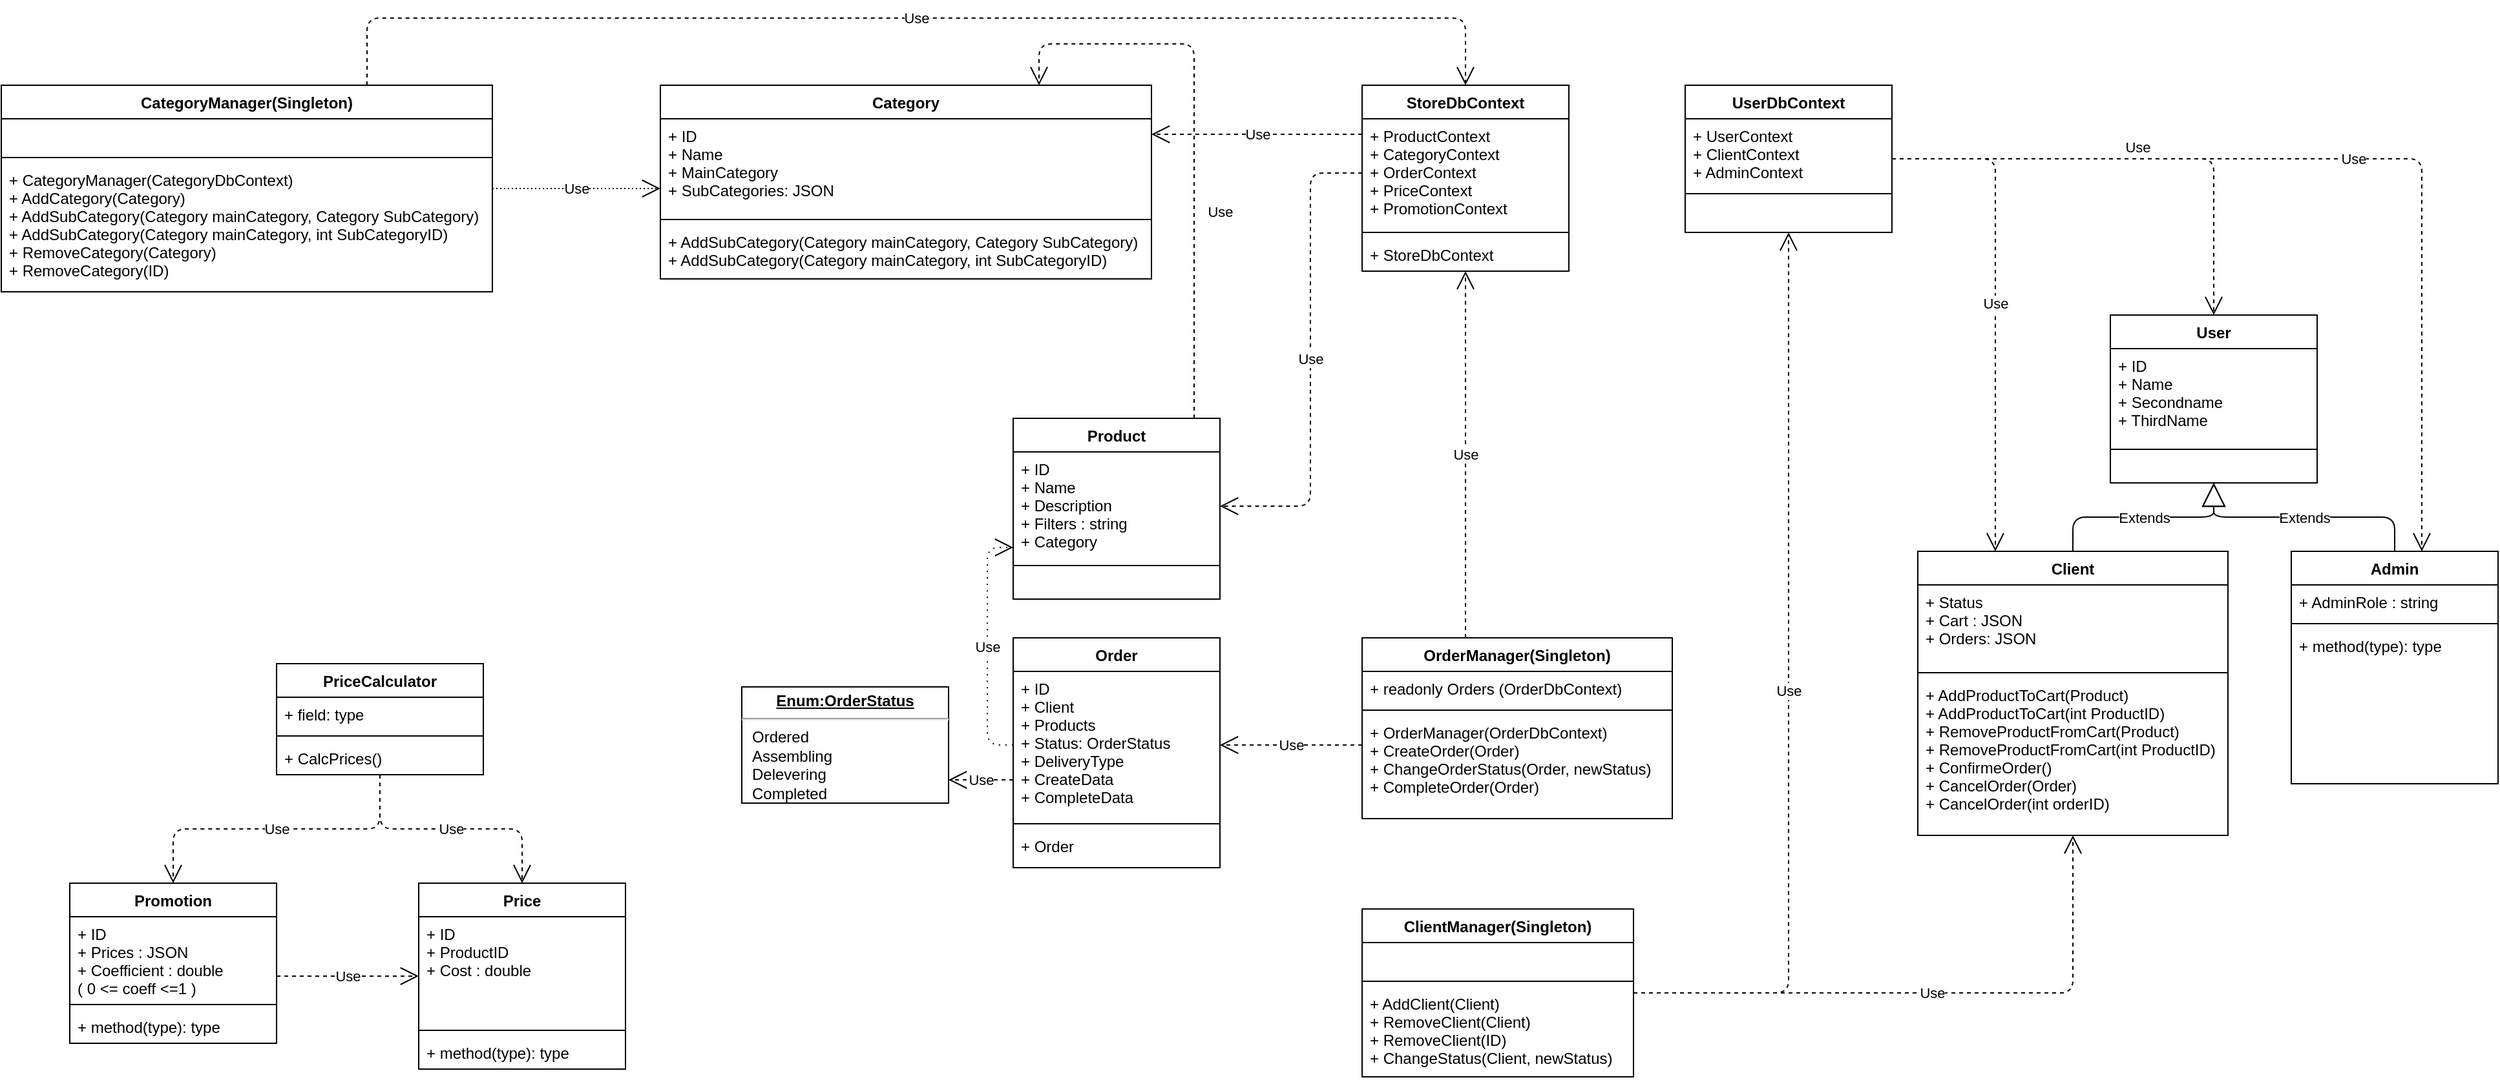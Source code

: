 <mxfile version="14.0.1" type="github">
  <diagram id="ccfgcRXVULgk-GNFtkvl" name="Page-1">
    <mxGraphModel dx="2208" dy="795" grid="1" gridSize="10" guides="1" tooltips="1" connect="1" arrows="1" fold="1" page="1" pageScale="1" pageWidth="827" pageHeight="1169" math="0" shadow="0">
      <root>
        <mxCell id="0" />
        <mxCell id="1" parent="0" />
        <mxCell id="t8-AK38QEtl_F5lhsWh6-1" value="Product" style="swimlane;fontStyle=1;align=center;verticalAlign=top;childLayout=stackLayout;horizontal=1;startSize=26;horizontalStack=0;resizeParent=1;resizeParentMax=0;resizeLast=0;collapsible=1;marginBottom=0;" parent="1" vertex="1">
          <mxGeometry x="370" y="370" width="160" height="140" as="geometry" />
        </mxCell>
        <mxCell id="t8-AK38QEtl_F5lhsWh6-2" value="+ ID&#xa;+ Name&#xa;+ Description&#xa;+ Filters : string&#xa;+ Category" style="text;strokeColor=none;fillColor=none;align=left;verticalAlign=top;spacingLeft=4;spacingRight=4;overflow=hidden;rotatable=0;points=[[0,0.5],[1,0.5]];portConstraint=eastwest;" parent="t8-AK38QEtl_F5lhsWh6-1" vertex="1">
          <mxGeometry y="26" width="160" height="84" as="geometry" />
        </mxCell>
        <mxCell id="t8-AK38QEtl_F5lhsWh6-3" value="" style="line;strokeWidth=1;fillColor=none;align=left;verticalAlign=middle;spacingTop=-1;spacingLeft=3;spacingRight=3;rotatable=0;labelPosition=right;points=[];portConstraint=eastwest;" parent="t8-AK38QEtl_F5lhsWh6-1" vertex="1">
          <mxGeometry y="110" width="160" height="8" as="geometry" />
        </mxCell>
        <mxCell id="t8-AK38QEtl_F5lhsWh6-4" value=" " style="text;strokeColor=none;fillColor=none;align=left;verticalAlign=top;spacingLeft=4;spacingRight=4;overflow=hidden;rotatable=0;points=[[0,0.5],[1,0.5]];portConstraint=eastwest;" parent="t8-AK38QEtl_F5lhsWh6-1" vertex="1">
          <mxGeometry y="118" width="160" height="22" as="geometry" />
        </mxCell>
        <mxCell id="xCEp696OU6FZXGWBjgtu-13" value="Category" style="swimlane;fontStyle=1;align=center;verticalAlign=top;childLayout=stackLayout;horizontal=1;startSize=26;horizontalStack=0;resizeParent=1;resizeParentMax=0;resizeLast=0;collapsible=1;marginBottom=0;" parent="1" vertex="1">
          <mxGeometry x="97" y="112" width="380" height="150" as="geometry" />
        </mxCell>
        <mxCell id="xCEp696OU6FZXGWBjgtu-14" value="+ ID&#xa;+ Name&#xa;+ MainCategory&#xa;+ SubCategories: JSON" style="text;strokeColor=none;fillColor=none;align=left;verticalAlign=top;spacingLeft=4;spacingRight=4;overflow=hidden;rotatable=0;points=[[0,0.5],[1,0.5]];portConstraint=eastwest;" parent="xCEp696OU6FZXGWBjgtu-13" vertex="1">
          <mxGeometry y="26" width="380" height="74" as="geometry" />
        </mxCell>
        <mxCell id="xCEp696OU6FZXGWBjgtu-15" value="" style="line;strokeWidth=1;fillColor=none;align=left;verticalAlign=middle;spacingTop=-1;spacingLeft=3;spacingRight=3;rotatable=0;labelPosition=right;points=[];portConstraint=eastwest;" parent="xCEp696OU6FZXGWBjgtu-13" vertex="1">
          <mxGeometry y="100" width="380" height="8" as="geometry" />
        </mxCell>
        <mxCell id="xCEp696OU6FZXGWBjgtu-16" value="+ AddSubCategory(Category mainCategory, Category SubCategory)&#xa;+ AddSubCategory(Category mainCategory, int SubCategoryID)" style="text;strokeColor=none;fillColor=none;align=left;verticalAlign=top;spacingLeft=4;spacingRight=4;overflow=hidden;rotatable=0;points=[[0,0.5],[1,0.5]];portConstraint=eastwest;" parent="xCEp696OU6FZXGWBjgtu-13" vertex="1">
          <mxGeometry y="108" width="380" height="42" as="geometry" />
        </mxCell>
        <mxCell id="Ko4EwIO6dEaTH60689tN-1" value="StoreDbContext" style="swimlane;fontStyle=1;align=center;verticalAlign=top;childLayout=stackLayout;horizontal=1;startSize=26;horizontalStack=0;resizeParent=1;resizeParentMax=0;resizeLast=0;collapsible=1;marginBottom=0;" parent="1" vertex="1">
          <mxGeometry x="640" y="112" width="160" height="144" as="geometry" />
        </mxCell>
        <mxCell id="Ko4EwIO6dEaTH60689tN-2" value="+ ProductContext&#xa;+ CategoryContext&#xa;+ OrderContext&#xa;+ PriceContext&#xa;+ PromotionContext" style="text;strokeColor=none;fillColor=none;align=left;verticalAlign=top;spacingLeft=4;spacingRight=4;overflow=hidden;rotatable=0;points=[[0,0.5],[1,0.5]];portConstraint=eastwest;" parent="Ko4EwIO6dEaTH60689tN-1" vertex="1">
          <mxGeometry y="26" width="160" height="84" as="geometry" />
        </mxCell>
        <mxCell id="Ko4EwIO6dEaTH60689tN-3" value="" style="line;strokeWidth=1;fillColor=none;align=left;verticalAlign=middle;spacingTop=-1;spacingLeft=3;spacingRight=3;rotatable=0;labelPosition=right;points=[];portConstraint=eastwest;" parent="Ko4EwIO6dEaTH60689tN-1" vertex="1">
          <mxGeometry y="110" width="160" height="8" as="geometry" />
        </mxCell>
        <mxCell id="Ko4EwIO6dEaTH60689tN-4" value="+ StoreDbContext" style="text;strokeColor=none;fillColor=none;align=left;verticalAlign=top;spacingLeft=4;spacingRight=4;overflow=hidden;rotatable=0;points=[[0,0.5],[1,0.5]];portConstraint=eastwest;" parent="Ko4EwIO6dEaTH60689tN-1" vertex="1">
          <mxGeometry y="118" width="160" height="26" as="geometry" />
        </mxCell>
        <mxCell id="Ko4EwIO6dEaTH60689tN-9" value="User" style="swimlane;fontStyle=1;align=center;verticalAlign=top;childLayout=stackLayout;horizontal=1;startSize=26;horizontalStack=0;resizeParent=1;resizeParentMax=0;resizeLast=0;collapsible=1;marginBottom=0;" parent="1" vertex="1">
          <mxGeometry x="1219" y="290" width="160" height="130" as="geometry" />
        </mxCell>
        <mxCell id="Ko4EwIO6dEaTH60689tN-10" value="+ ID&#xa;+ Name&#xa;+ Secondname&#xa;+ ThirdName" style="text;strokeColor=none;fillColor=none;align=left;verticalAlign=top;spacingLeft=4;spacingRight=4;overflow=hidden;rotatable=0;points=[[0,0.5],[1,0.5]];portConstraint=eastwest;" parent="Ko4EwIO6dEaTH60689tN-9" vertex="1">
          <mxGeometry y="26" width="160" height="74" as="geometry" />
        </mxCell>
        <mxCell id="Ko4EwIO6dEaTH60689tN-11" value="" style="line;strokeWidth=1;fillColor=none;align=left;verticalAlign=middle;spacingTop=-1;spacingLeft=3;spacingRight=3;rotatable=0;labelPosition=right;points=[];portConstraint=eastwest;" parent="Ko4EwIO6dEaTH60689tN-9" vertex="1">
          <mxGeometry y="100" width="160" height="8" as="geometry" />
        </mxCell>
        <mxCell id="Ko4EwIO6dEaTH60689tN-12" value=" " style="text;strokeColor=none;fillColor=none;align=left;verticalAlign=top;spacingLeft=4;spacingRight=4;overflow=hidden;rotatable=0;points=[[0,0.5],[1,0.5]];portConstraint=eastwest;" parent="Ko4EwIO6dEaTH60689tN-9" vertex="1">
          <mxGeometry y="108" width="160" height="22" as="geometry" />
        </mxCell>
        <mxCell id="Ko4EwIO6dEaTH60689tN-13" value="Client" style="swimlane;fontStyle=1;align=center;verticalAlign=top;childLayout=stackLayout;horizontal=1;startSize=26;horizontalStack=0;resizeParent=1;resizeParentMax=0;resizeLast=0;collapsible=1;marginBottom=0;" parent="1" vertex="1">
          <mxGeometry x="1070" y="473" width="240" height="220" as="geometry" />
        </mxCell>
        <mxCell id="Ko4EwIO6dEaTH60689tN-14" value="+ Status&#xa;+ Cart : JSON&#xa;+ Orders: JSON" style="text;strokeColor=none;fillColor=none;align=left;verticalAlign=top;spacingLeft=4;spacingRight=4;overflow=hidden;rotatable=0;points=[[0,0.5],[1,0.5]];portConstraint=eastwest;" parent="Ko4EwIO6dEaTH60689tN-13" vertex="1">
          <mxGeometry y="26" width="240" height="64" as="geometry" />
        </mxCell>
        <mxCell id="Ko4EwIO6dEaTH60689tN-15" value="" style="line;strokeWidth=1;fillColor=none;align=left;verticalAlign=middle;spacingTop=-1;spacingLeft=3;spacingRight=3;rotatable=0;labelPosition=right;points=[];portConstraint=eastwest;" parent="Ko4EwIO6dEaTH60689tN-13" vertex="1">
          <mxGeometry y="90" width="240" height="8" as="geometry" />
        </mxCell>
        <mxCell id="Ko4EwIO6dEaTH60689tN-16" value="+ AddProductToCart(Product)&#xa;+ AddProductToCart(int ProductID)&#xa;+ RemoveProductFromCart(Product)&#xa;+ RemoveProductFromCart(int ProductID)&#xa;+ ConfirmeOrder()&#xa;+ CancelOrder(Order)&#xa;+ CancelOrder(int orderID)" style="text;strokeColor=none;fillColor=none;align=left;verticalAlign=top;spacingLeft=4;spacingRight=4;overflow=hidden;rotatable=0;points=[[0,0.5],[1,0.5]];portConstraint=eastwest;" parent="Ko4EwIO6dEaTH60689tN-13" vertex="1">
          <mxGeometry y="98" width="240" height="122" as="geometry" />
        </mxCell>
        <mxCell id="Ko4EwIO6dEaTH60689tN-17" value="Admin" style="swimlane;fontStyle=1;align=center;verticalAlign=top;childLayout=stackLayout;horizontal=1;startSize=26;horizontalStack=0;resizeParent=1;resizeParentMax=0;resizeLast=0;collapsible=1;marginBottom=0;" parent="1" vertex="1">
          <mxGeometry x="1359" y="473" width="160" height="180" as="geometry" />
        </mxCell>
        <mxCell id="Ko4EwIO6dEaTH60689tN-18" value="+ AdminRole : string" style="text;strokeColor=none;fillColor=none;align=left;verticalAlign=top;spacingLeft=4;spacingRight=4;overflow=hidden;rotatable=0;points=[[0,0.5],[1,0.5]];portConstraint=eastwest;" parent="Ko4EwIO6dEaTH60689tN-17" vertex="1">
          <mxGeometry y="26" width="160" height="26" as="geometry" />
        </mxCell>
        <mxCell id="Ko4EwIO6dEaTH60689tN-19" value="" style="line;strokeWidth=1;fillColor=none;align=left;verticalAlign=middle;spacingTop=-1;spacingLeft=3;spacingRight=3;rotatable=0;labelPosition=right;points=[];portConstraint=eastwest;" parent="Ko4EwIO6dEaTH60689tN-17" vertex="1">
          <mxGeometry y="52" width="160" height="8" as="geometry" />
        </mxCell>
        <mxCell id="Ko4EwIO6dEaTH60689tN-20" value="+ method(type): type" style="text;strokeColor=none;fillColor=none;align=left;verticalAlign=top;spacingLeft=4;spacingRight=4;overflow=hidden;rotatable=0;points=[[0,0.5],[1,0.5]];portConstraint=eastwest;" parent="Ko4EwIO6dEaTH60689tN-17" vertex="1">
          <mxGeometry y="60" width="160" height="120" as="geometry" />
        </mxCell>
        <mxCell id="Ko4EwIO6dEaTH60689tN-21" value="Extends" style="endArrow=block;endSize=16;endFill=0;html=1;edgeStyle=orthogonalEdgeStyle;" parent="1" source="Ko4EwIO6dEaTH60689tN-13" target="Ko4EwIO6dEaTH60689tN-9" edge="1">
          <mxGeometry width="160" relative="1" as="geometry">
            <mxPoint x="819" y="583" as="sourcePoint" />
            <mxPoint x="1299" y="473" as="targetPoint" />
          </mxGeometry>
        </mxCell>
        <mxCell id="Ko4EwIO6dEaTH60689tN-22" value="Extends" style="endArrow=block;endSize=16;endFill=0;html=1;edgeStyle=orthogonalEdgeStyle;" parent="1" source="Ko4EwIO6dEaTH60689tN-17" target="Ko4EwIO6dEaTH60689tN-9" edge="1">
          <mxGeometry width="160" relative="1" as="geometry">
            <mxPoint x="1339" y="473" as="sourcePoint" />
            <mxPoint x="1499" y="473" as="targetPoint" />
          </mxGeometry>
        </mxCell>
        <mxCell id="Ko4EwIO6dEaTH60689tN-31" value="Order" style="swimlane;fontStyle=1;align=center;verticalAlign=top;childLayout=stackLayout;horizontal=1;startSize=26;horizontalStack=0;resizeParent=1;resizeParentMax=0;resizeLast=0;collapsible=1;marginBottom=0;" parent="1" vertex="1">
          <mxGeometry x="370" y="540" width="160" height="178" as="geometry" />
        </mxCell>
        <mxCell id="Ko4EwIO6dEaTH60689tN-32" value="+ ID&#xa;+ Client&#xa;+ Products&#xa;+ Status: OrderStatus&#xa;+ DeliveryType&#xa;+ CreateData&#xa;+ CompleteData" style="text;strokeColor=none;fillColor=none;align=left;verticalAlign=top;spacingLeft=4;spacingRight=4;overflow=hidden;rotatable=0;points=[[0,0.5],[1,0.5]];portConstraint=eastwest;" parent="Ko4EwIO6dEaTH60689tN-31" vertex="1">
          <mxGeometry y="26" width="160" height="114" as="geometry" />
        </mxCell>
        <mxCell id="Ko4EwIO6dEaTH60689tN-33" value="" style="line;strokeWidth=1;fillColor=none;align=left;verticalAlign=middle;spacingTop=-1;spacingLeft=3;spacingRight=3;rotatable=0;labelPosition=right;points=[];portConstraint=eastwest;" parent="Ko4EwIO6dEaTH60689tN-31" vertex="1">
          <mxGeometry y="140" width="160" height="8" as="geometry" />
        </mxCell>
        <mxCell id="Ko4EwIO6dEaTH60689tN-34" value="+ Order" style="text;strokeColor=none;fillColor=none;align=left;verticalAlign=top;spacingLeft=4;spacingRight=4;overflow=hidden;rotatable=0;points=[[0,0.5],[1,0.5]];portConstraint=eastwest;" parent="Ko4EwIO6dEaTH60689tN-31" vertex="1">
          <mxGeometry y="148" width="160" height="30" as="geometry" />
        </mxCell>
        <mxCell id="5tQaKlca7w6gPAvnw7rY-1" value="&lt;p style=&quot;margin: 0px ; margin-top: 4px ; text-align: center ; text-decoration: underline&quot;&gt;&lt;b&gt;Enum:OrderStatus&lt;/b&gt;&lt;/p&gt;&lt;hr&gt;&lt;p style=&quot;margin: 0px ; margin-left: 8px&quot;&gt;Ordered&lt;br&gt;Assembling&lt;/p&gt;&lt;p style=&quot;margin: 0px ; margin-left: 8px&quot;&gt;Delevering&lt;/p&gt;&lt;p style=&quot;margin: 0px ; margin-left: 8px&quot;&gt;Completed&lt;/p&gt;" style="verticalAlign=top;align=left;overflow=fill;fontSize=12;fontFamily=Helvetica;html=1;" parent="1" vertex="1">
          <mxGeometry x="160" y="578" width="160" height="90" as="geometry" />
        </mxCell>
        <mxCell id="5tQaKlca7w6gPAvnw7rY-4" value="OrderManager(Singleton)" style="swimlane;fontStyle=1;align=center;verticalAlign=top;childLayout=stackLayout;horizontal=1;startSize=26;horizontalStack=0;resizeParent=1;resizeParentMax=0;resizeLast=0;collapsible=1;marginBottom=0;" parent="1" vertex="1">
          <mxGeometry x="640" y="540" width="240" height="140" as="geometry" />
        </mxCell>
        <mxCell id="5tQaKlca7w6gPAvnw7rY-5" value="+ readonly Orders (OrderDbContext)" style="text;strokeColor=none;fillColor=none;align=left;verticalAlign=top;spacingLeft=4;spacingRight=4;overflow=hidden;rotatable=0;points=[[0,0.5],[1,0.5]];portConstraint=eastwest;" parent="5tQaKlca7w6gPAvnw7rY-4" vertex="1">
          <mxGeometry y="26" width="240" height="26" as="geometry" />
        </mxCell>
        <mxCell id="5tQaKlca7w6gPAvnw7rY-6" value="" style="line;strokeWidth=1;fillColor=none;align=left;verticalAlign=middle;spacingTop=-1;spacingLeft=3;spacingRight=3;rotatable=0;labelPosition=right;points=[];portConstraint=eastwest;" parent="5tQaKlca7w6gPAvnw7rY-4" vertex="1">
          <mxGeometry y="52" width="240" height="8" as="geometry" />
        </mxCell>
        <mxCell id="5tQaKlca7w6gPAvnw7rY-7" value="+ OrderManager(OrderDbContext)&#xa;+ CreateOrder(Order)&#xa;+ ChangeOrderStatus(Order, newStatus)&#xa;+ CompleteOrder(Order)" style="text;strokeColor=none;fillColor=none;align=left;verticalAlign=top;spacingLeft=4;spacingRight=4;overflow=hidden;rotatable=0;points=[[0,0.5],[1,0.5]];portConstraint=eastwest;" parent="5tQaKlca7w6gPAvnw7rY-4" vertex="1">
          <mxGeometry y="60" width="240" height="80" as="geometry" />
        </mxCell>
        <mxCell id="5tQaKlca7w6gPAvnw7rY-8" value="Use" style="endArrow=open;endSize=12;dashed=1;html=1;edgeStyle=orthogonalEdgeStyle;" parent="1" source="Ko4EwIO6dEaTH60689tN-31" target="5tQaKlca7w6gPAvnw7rY-1" edge="1">
          <mxGeometry width="160" relative="1" as="geometry">
            <mxPoint x="220" y="760" as="sourcePoint" />
            <mxPoint x="380" y="760" as="targetPoint" />
            <Array as="points">
              <mxPoint x="360" y="650" />
              <mxPoint x="360" y="650" />
            </Array>
          </mxGeometry>
        </mxCell>
        <mxCell id="5tQaKlca7w6gPAvnw7rY-9" value="Use" style="endArrow=open;endSize=12;dashed=1;html=1;exitX=0;exitY=0.5;exitDx=0;exitDy=0;entryX=1;entryY=0.5;entryDx=0;entryDy=0;edgeStyle=orthogonalEdgeStyle;" parent="1" source="Ko4EwIO6dEaTH60689tN-2" target="t8-AK38QEtl_F5lhsWh6-2" edge="1">
          <mxGeometry width="160" relative="1" as="geometry">
            <mxPoint x="800" y="360" as="sourcePoint" />
            <mxPoint x="640" y="360" as="targetPoint" />
            <Array as="points">
              <mxPoint x="600" y="180" />
              <mxPoint x="600" y="438" />
            </Array>
          </mxGeometry>
        </mxCell>
        <mxCell id="5tQaKlca7w6gPAvnw7rY-10" value="Use" style="endArrow=open;endSize=12;dashed=1;html=1;edgeStyle=orthogonalEdgeStyle;" parent="1" source="Ko4EwIO6dEaTH60689tN-1" target="xCEp696OU6FZXGWBjgtu-13" edge="1">
          <mxGeometry width="160" relative="1" as="geometry">
            <mxPoint x="700" y="160" as="sourcePoint" />
            <mxPoint x="540" y="160" as="targetPoint" />
            <Array as="points">
              <mxPoint x="600" y="150" />
              <mxPoint x="600" y="150" />
            </Array>
          </mxGeometry>
        </mxCell>
        <mxCell id="5tQaKlca7w6gPAvnw7rY-12" value="Use" style="endArrow=open;endSize=12;dashed=1;html=1;entryX=1;entryY=0.5;entryDx=0;entryDy=0;edgeStyle=orthogonalEdgeStyle;" parent="1" source="5tQaKlca7w6gPAvnw7rY-4" target="Ko4EwIO6dEaTH60689tN-32" edge="1">
          <mxGeometry width="160" relative="1" as="geometry">
            <mxPoint x="500" y="750" as="sourcePoint" />
            <mxPoint x="660" y="750" as="targetPoint" />
            <Array as="points">
              <mxPoint x="610" y="623" />
              <mxPoint x="610" y="623" />
            </Array>
          </mxGeometry>
        </mxCell>
        <mxCell id="5tQaKlca7w6gPAvnw7rY-13" value="Use" style="endArrow=open;endSize=12;dashed=1;html=1;edgeStyle=orthogonalEdgeStyle;dashPattern=1 4;" parent="1" source="Ko4EwIO6dEaTH60689tN-31" target="t8-AK38QEtl_F5lhsWh6-1" edge="1">
          <mxGeometry width="160" relative="1" as="geometry">
            <mxPoint x="190" y="490" as="sourcePoint" />
            <mxPoint x="350" y="490" as="targetPoint" />
            <Array as="points">
              <mxPoint x="350" y="623" />
              <mxPoint x="350" y="470" />
            </Array>
          </mxGeometry>
        </mxCell>
        <mxCell id="5tQaKlca7w6gPAvnw7rY-14" value="Use" style="endArrow=open;endSize=12;dashed=1;html=1;edgeStyle=orthogonalEdgeStyle;" parent="1" source="t8-AK38QEtl_F5lhsWh6-1" target="xCEp696OU6FZXGWBjgtu-13" edge="1">
          <mxGeometry x="-0.276" y="-20" width="160" relative="1" as="geometry">
            <mxPoint x="200" y="210" as="sourcePoint" />
            <mxPoint x="360" y="210" as="targetPoint" />
            <Array as="points">
              <mxPoint x="510" y="80" />
              <mxPoint x="390" y="80" />
            </Array>
            <mxPoint as="offset" />
          </mxGeometry>
        </mxCell>
        <mxCell id="5tQaKlca7w6gPAvnw7rY-19" value="CategoryManager(Singleton)" style="swimlane;fontStyle=1;align=center;verticalAlign=top;childLayout=stackLayout;horizontal=1;startSize=26;horizontalStack=0;resizeParent=1;resizeParentMax=0;resizeLast=0;collapsible=1;marginBottom=0;" parent="1" vertex="1">
          <mxGeometry x="-413" y="112" width="380" height="160" as="geometry" />
        </mxCell>
        <mxCell id="5tQaKlca7w6gPAvnw7rY-20" value=" " style="text;strokeColor=none;fillColor=none;align=left;verticalAlign=top;spacingLeft=4;spacingRight=4;overflow=hidden;rotatable=0;points=[[0,0.5],[1,0.5]];portConstraint=eastwest;" parent="5tQaKlca7w6gPAvnw7rY-19" vertex="1">
          <mxGeometry y="26" width="380" height="26" as="geometry" />
        </mxCell>
        <mxCell id="5tQaKlca7w6gPAvnw7rY-21" value="" style="line;strokeWidth=1;fillColor=none;align=left;verticalAlign=middle;spacingTop=-1;spacingLeft=3;spacingRight=3;rotatable=0;labelPosition=right;points=[];portConstraint=eastwest;" parent="5tQaKlca7w6gPAvnw7rY-19" vertex="1">
          <mxGeometry y="52" width="380" height="8" as="geometry" />
        </mxCell>
        <mxCell id="5tQaKlca7w6gPAvnw7rY-22" value="+ CategoryManager(CategoryDbContext)&#xa;+ AddCategory(Category)&#xa;+ AddSubCategory(Category mainCategory, Category SubCategory)&#xa;+ AddSubCategory(Category mainCategory, int SubCategoryID)&#xa;+ RemoveCategory(Category)&#xa;+ RemoveCategory(ID)" style="text;strokeColor=none;fillColor=none;align=left;verticalAlign=top;spacingLeft=4;spacingRight=4;overflow=hidden;rotatable=0;points=[[0,0.5],[1,0.5]];portConstraint=eastwest;" parent="5tQaKlca7w6gPAvnw7rY-19" vertex="1">
          <mxGeometry y="60" width="380" height="100" as="geometry" />
        </mxCell>
        <mxCell id="5tQaKlca7w6gPAvnw7rY-23" value="Use" style="endArrow=open;endSize=12;dashed=1;html=1;edgeStyle=orthogonalEdgeStyle;dashPattern=1 2;" parent="1" source="5tQaKlca7w6gPAvnw7rY-19" target="xCEp696OU6FZXGWBjgtu-13" edge="1">
          <mxGeometry width="160" relative="1" as="geometry">
            <mxPoint x="-63" y="320" as="sourcePoint" />
            <mxPoint x="97" y="320" as="targetPoint" />
            <Array as="points">
              <mxPoint x="247" y="192" />
              <mxPoint x="247" y="192" />
            </Array>
          </mxGeometry>
        </mxCell>
        <mxCell id="LZfnMfzsvYv3BuPkElLu-1" value="ClientManager(Singleton)" style="swimlane;fontStyle=1;align=center;verticalAlign=top;childLayout=stackLayout;horizontal=1;startSize=26;horizontalStack=0;resizeParent=1;resizeParentMax=0;resizeLast=0;collapsible=1;marginBottom=0;" parent="1" vertex="1">
          <mxGeometry x="640" y="750" width="210" height="130" as="geometry" />
        </mxCell>
        <mxCell id="LZfnMfzsvYv3BuPkElLu-2" value=" " style="text;strokeColor=none;fillColor=none;align=left;verticalAlign=top;spacingLeft=4;spacingRight=4;overflow=hidden;rotatable=0;points=[[0,0.5],[1,0.5]];portConstraint=eastwest;" parent="LZfnMfzsvYv3BuPkElLu-1" vertex="1">
          <mxGeometry y="26" width="210" height="26" as="geometry" />
        </mxCell>
        <mxCell id="LZfnMfzsvYv3BuPkElLu-3" value="" style="line;strokeWidth=1;fillColor=none;align=left;verticalAlign=middle;spacingTop=-1;spacingLeft=3;spacingRight=3;rotatable=0;labelPosition=right;points=[];portConstraint=eastwest;" parent="LZfnMfzsvYv3BuPkElLu-1" vertex="1">
          <mxGeometry y="52" width="210" height="8" as="geometry" />
        </mxCell>
        <mxCell id="LZfnMfzsvYv3BuPkElLu-4" value="+ AddClient(Client)&#xa;+ RemoveClient(Client)&#xa;+ RemoveClient(ID)&#xa;+ ChangeStatus(Client, newStatus)" style="text;strokeColor=none;fillColor=none;align=left;verticalAlign=top;spacingLeft=4;spacingRight=4;overflow=hidden;rotatable=0;points=[[0,0.5],[1,0.5]];portConstraint=eastwest;" parent="LZfnMfzsvYv3BuPkElLu-1" vertex="1">
          <mxGeometry y="60" width="210" height="70" as="geometry" />
        </mxCell>
        <mxCell id="di18Ko3ceT_mm56ivmTr-1" value="Use" style="endArrow=open;endSize=12;dashed=1;html=1;edgeStyle=orthogonalEdgeStyle;" parent="1" source="5tQaKlca7w6gPAvnw7rY-19" target="Ko4EwIO6dEaTH60689tN-1" edge="1">
          <mxGeometry width="160" relative="1" as="geometry">
            <mxPoint x="70" y="80" as="sourcePoint" />
            <mxPoint x="230" y="80" as="targetPoint" />
            <Array as="points">
              <mxPoint x="-130" y="60" />
              <mxPoint x="720" y="60" />
            </Array>
          </mxGeometry>
        </mxCell>
        <mxCell id="di18Ko3ceT_mm56ivmTr-2" value="Use" style="endArrow=open;endSize=12;dashed=1;html=1;edgeStyle=orthogonalEdgeStyle;" parent="1" source="5tQaKlca7w6gPAvnw7rY-4" target="Ko4EwIO6dEaTH60689tN-1" edge="1">
          <mxGeometry width="160" relative="1" as="geometry">
            <mxPoint x="700" y="380" as="sourcePoint" />
            <mxPoint x="860" y="380" as="targetPoint" />
            <Array as="points">
              <mxPoint x="720" y="390" />
              <mxPoint x="720" y="390" />
            </Array>
          </mxGeometry>
        </mxCell>
        <mxCell id="di18Ko3ceT_mm56ivmTr-4" value="UserDbContext" style="swimlane;fontStyle=1;align=center;verticalAlign=top;childLayout=stackLayout;horizontal=1;startSize=26;horizontalStack=0;resizeParent=1;resizeParentMax=0;resizeLast=0;collapsible=1;marginBottom=0;" parent="1" vertex="1">
          <mxGeometry x="890" y="112" width="160" height="114" as="geometry" />
        </mxCell>
        <mxCell id="di18Ko3ceT_mm56ivmTr-5" value="+ UserContext&#xa;+ ClientContext&#xa;+ AdminContext" style="text;strokeColor=none;fillColor=none;align=left;verticalAlign=top;spacingLeft=4;spacingRight=4;overflow=hidden;rotatable=0;points=[[0,0.5],[1,0.5]];portConstraint=eastwest;" parent="di18Ko3ceT_mm56ivmTr-4" vertex="1">
          <mxGeometry y="26" width="160" height="54" as="geometry" />
        </mxCell>
        <mxCell id="di18Ko3ceT_mm56ivmTr-6" value="" style="line;strokeWidth=1;fillColor=none;align=left;verticalAlign=middle;spacingTop=-1;spacingLeft=3;spacingRight=3;rotatable=0;labelPosition=right;points=[];portConstraint=eastwest;" parent="di18Ko3ceT_mm56ivmTr-4" vertex="1">
          <mxGeometry y="80" width="160" height="8" as="geometry" />
        </mxCell>
        <mxCell id="di18Ko3ceT_mm56ivmTr-7" value=" " style="text;strokeColor=none;fillColor=none;align=left;verticalAlign=top;spacingLeft=4;spacingRight=4;overflow=hidden;rotatable=0;points=[[0,0.5],[1,0.5]];portConstraint=eastwest;" parent="di18Ko3ceT_mm56ivmTr-4" vertex="1">
          <mxGeometry y="88" width="160" height="26" as="geometry" />
        </mxCell>
        <mxCell id="di18Ko3ceT_mm56ivmTr-8" value="Use" style="endArrow=open;endSize=12;dashed=1;html=1;edgeStyle=orthogonalEdgeStyle;" parent="1" source="di18Ko3ceT_mm56ivmTr-4" target="Ko4EwIO6dEaTH60689tN-9" edge="1">
          <mxGeometry x="0.027" y="9" width="160" relative="1" as="geometry">
            <mxPoint x="1140" y="150" as="sourcePoint" />
            <mxPoint x="1300" y="150" as="targetPoint" />
            <mxPoint as="offset" />
          </mxGeometry>
        </mxCell>
        <mxCell id="di18Ko3ceT_mm56ivmTr-9" value="Use" style="endArrow=open;endSize=12;dashed=1;html=1;edgeStyle=orthogonalEdgeStyle;" parent="1" source="di18Ko3ceT_mm56ivmTr-4" target="Ko4EwIO6dEaTH60689tN-13" edge="1">
          <mxGeometry width="160" relative="1" as="geometry">
            <mxPoint x="1090" y="100" as="sourcePoint" />
            <mxPoint x="1250" y="100" as="targetPoint" />
            <Array as="points">
              <mxPoint x="1130" y="169" />
            </Array>
          </mxGeometry>
        </mxCell>
        <mxCell id="di18Ko3ceT_mm56ivmTr-10" value="Use" style="endArrow=open;endSize=12;dashed=1;html=1;edgeStyle=orthogonalEdgeStyle;" parent="1" source="di18Ko3ceT_mm56ivmTr-4" target="Ko4EwIO6dEaTH60689tN-17" edge="1">
          <mxGeometry width="160" relative="1" as="geometry">
            <mxPoint x="1220" y="100" as="sourcePoint" />
            <mxPoint x="1380" y="100" as="targetPoint" />
            <Array as="points">
              <mxPoint x="1460" y="169" />
            </Array>
          </mxGeometry>
        </mxCell>
        <mxCell id="di18Ko3ceT_mm56ivmTr-11" value="Use" style="endArrow=open;endSize=12;dashed=1;html=1;edgeStyle=orthogonalEdgeStyle;" parent="1" source="LZfnMfzsvYv3BuPkElLu-1" target="di18Ko3ceT_mm56ivmTr-4" edge="1">
          <mxGeometry width="160" relative="1" as="geometry">
            <mxPoint x="920" y="550" as="sourcePoint" />
            <mxPoint x="1080" y="550" as="targetPoint" />
          </mxGeometry>
        </mxCell>
        <mxCell id="di18Ko3ceT_mm56ivmTr-12" value="Use" style="endArrow=open;endSize=12;dashed=1;html=1;edgeStyle=orthogonalEdgeStyle;" parent="1" source="LZfnMfzsvYv3BuPkElLu-1" target="Ko4EwIO6dEaTH60689tN-13" edge="1">
          <mxGeometry width="160" relative="1" as="geometry">
            <mxPoint x="1000" y="600" as="sourcePoint" />
            <mxPoint x="1160" y="600" as="targetPoint" />
          </mxGeometry>
        </mxCell>
        <mxCell id="iYX8lyc7WyCDEi4z0gU_-3" value="Price" style="swimlane;fontStyle=1;align=center;verticalAlign=top;childLayout=stackLayout;horizontal=1;startSize=26;horizontalStack=0;resizeParent=1;resizeParentMax=0;resizeLast=0;collapsible=1;marginBottom=0;" vertex="1" parent="1">
          <mxGeometry x="-90" y="730" width="160" height="144" as="geometry" />
        </mxCell>
        <mxCell id="iYX8lyc7WyCDEi4z0gU_-4" value="+ ID&#xa;+ ProductID&#xa;+ Cost : double" style="text;strokeColor=none;fillColor=none;align=left;verticalAlign=top;spacingLeft=4;spacingRight=4;overflow=hidden;rotatable=0;points=[[0,0.5],[1,0.5]];portConstraint=eastwest;" vertex="1" parent="iYX8lyc7WyCDEi4z0gU_-3">
          <mxGeometry y="26" width="160" height="84" as="geometry" />
        </mxCell>
        <mxCell id="iYX8lyc7WyCDEi4z0gU_-5" value="" style="line;strokeWidth=1;fillColor=none;align=left;verticalAlign=middle;spacingTop=-1;spacingLeft=3;spacingRight=3;rotatable=0;labelPosition=right;points=[];portConstraint=eastwest;" vertex="1" parent="iYX8lyc7WyCDEi4z0gU_-3">
          <mxGeometry y="110" width="160" height="8" as="geometry" />
        </mxCell>
        <mxCell id="iYX8lyc7WyCDEi4z0gU_-6" value="+ method(type): type" style="text;strokeColor=none;fillColor=none;align=left;verticalAlign=top;spacingLeft=4;spacingRight=4;overflow=hidden;rotatable=0;points=[[0,0.5],[1,0.5]];portConstraint=eastwest;" vertex="1" parent="iYX8lyc7WyCDEi4z0gU_-3">
          <mxGeometry y="118" width="160" height="26" as="geometry" />
        </mxCell>
        <mxCell id="iYX8lyc7WyCDEi4z0gU_-7" value="Promotion" style="swimlane;fontStyle=1;align=center;verticalAlign=top;childLayout=stackLayout;horizontal=1;startSize=26;horizontalStack=0;resizeParent=1;resizeParentMax=0;resizeLast=0;collapsible=1;marginBottom=0;" vertex="1" parent="1">
          <mxGeometry x="-360" y="730" width="160" height="124" as="geometry" />
        </mxCell>
        <mxCell id="iYX8lyc7WyCDEi4z0gU_-8" value="+ ID&#xa;+ Prices : JSON&#xa;+ Coefficient : double &#xa;( 0 &lt;= coeff &lt;=1 )" style="text;strokeColor=none;fillColor=none;align=left;verticalAlign=top;spacingLeft=4;spacingRight=4;overflow=hidden;rotatable=0;points=[[0,0.5],[1,0.5]];portConstraint=eastwest;" vertex="1" parent="iYX8lyc7WyCDEi4z0gU_-7">
          <mxGeometry y="26" width="160" height="64" as="geometry" />
        </mxCell>
        <mxCell id="iYX8lyc7WyCDEi4z0gU_-9" value="" style="line;strokeWidth=1;fillColor=none;align=left;verticalAlign=middle;spacingTop=-1;spacingLeft=3;spacingRight=3;rotatable=0;labelPosition=right;points=[];portConstraint=eastwest;" vertex="1" parent="iYX8lyc7WyCDEi4z0gU_-7">
          <mxGeometry y="90" width="160" height="8" as="geometry" />
        </mxCell>
        <mxCell id="iYX8lyc7WyCDEi4z0gU_-10" value="+ method(type): type" style="text;strokeColor=none;fillColor=none;align=left;verticalAlign=top;spacingLeft=4;spacingRight=4;overflow=hidden;rotatable=0;points=[[0,0.5],[1,0.5]];portConstraint=eastwest;" vertex="1" parent="iYX8lyc7WyCDEi4z0gU_-7">
          <mxGeometry y="98" width="160" height="26" as="geometry" />
        </mxCell>
        <mxCell id="iYX8lyc7WyCDEi4z0gU_-11" value="Use" style="endArrow=open;endSize=12;dashed=1;html=1;edgeStyle=orthogonalEdgeStyle;" edge="1" parent="1" source="iYX8lyc7WyCDEi4z0gU_-7" target="iYX8lyc7WyCDEi4z0gU_-3">
          <mxGeometry width="160" relative="1" as="geometry">
            <mxPoint x="-150" y="880" as="sourcePoint" />
            <mxPoint x="-170" y="620" as="targetPoint" />
            <Array as="points">
              <mxPoint x="-170" y="802" />
              <mxPoint x="-170" y="802" />
            </Array>
          </mxGeometry>
        </mxCell>
        <mxCell id="iYX8lyc7WyCDEi4z0gU_-12" value="PriceCalculator" style="swimlane;fontStyle=1;align=center;verticalAlign=top;childLayout=stackLayout;horizontal=1;startSize=26;horizontalStack=0;resizeParent=1;resizeParentMax=0;resizeLast=0;collapsible=1;marginBottom=0;" vertex="1" parent="1">
          <mxGeometry x="-200" y="560" width="160" height="86" as="geometry" />
        </mxCell>
        <mxCell id="iYX8lyc7WyCDEi4z0gU_-13" value="+ field: type" style="text;strokeColor=none;fillColor=none;align=left;verticalAlign=top;spacingLeft=4;spacingRight=4;overflow=hidden;rotatable=0;points=[[0,0.5],[1,0.5]];portConstraint=eastwest;" vertex="1" parent="iYX8lyc7WyCDEi4z0gU_-12">
          <mxGeometry y="26" width="160" height="26" as="geometry" />
        </mxCell>
        <mxCell id="iYX8lyc7WyCDEi4z0gU_-14" value="" style="line;strokeWidth=1;fillColor=none;align=left;verticalAlign=middle;spacingTop=-1;spacingLeft=3;spacingRight=3;rotatable=0;labelPosition=right;points=[];portConstraint=eastwest;" vertex="1" parent="iYX8lyc7WyCDEi4z0gU_-12">
          <mxGeometry y="52" width="160" height="8" as="geometry" />
        </mxCell>
        <mxCell id="iYX8lyc7WyCDEi4z0gU_-15" value="+ CalcPrices()" style="text;strokeColor=none;fillColor=none;align=left;verticalAlign=top;spacingLeft=4;spacingRight=4;overflow=hidden;rotatable=0;points=[[0,0.5],[1,0.5]];portConstraint=eastwest;" vertex="1" parent="iYX8lyc7WyCDEi4z0gU_-12">
          <mxGeometry y="60" width="160" height="26" as="geometry" />
        </mxCell>
        <mxCell id="iYX8lyc7WyCDEi4z0gU_-16" value="Use" style="endArrow=open;endSize=12;dashed=1;html=1;edgeStyle=orthogonalEdgeStyle;" edge="1" parent="1" source="iYX8lyc7WyCDEi4z0gU_-12" target="iYX8lyc7WyCDEi4z0gU_-3">
          <mxGeometry width="160" relative="1" as="geometry">
            <mxPoint y="950" as="sourcePoint" />
            <mxPoint x="160" y="950" as="targetPoint" />
          </mxGeometry>
        </mxCell>
        <mxCell id="iYX8lyc7WyCDEi4z0gU_-17" value="Use" style="endArrow=open;endSize=12;dashed=1;html=1;edgeStyle=orthogonalEdgeStyle;" edge="1" parent="1" source="iYX8lyc7WyCDEi4z0gU_-12" target="iYX8lyc7WyCDEi4z0gU_-7">
          <mxGeometry width="160" relative="1" as="geometry">
            <mxPoint x="-480" y="610" as="sourcePoint" />
            <mxPoint x="-320" y="610" as="targetPoint" />
          </mxGeometry>
        </mxCell>
      </root>
    </mxGraphModel>
  </diagram>
</mxfile>
